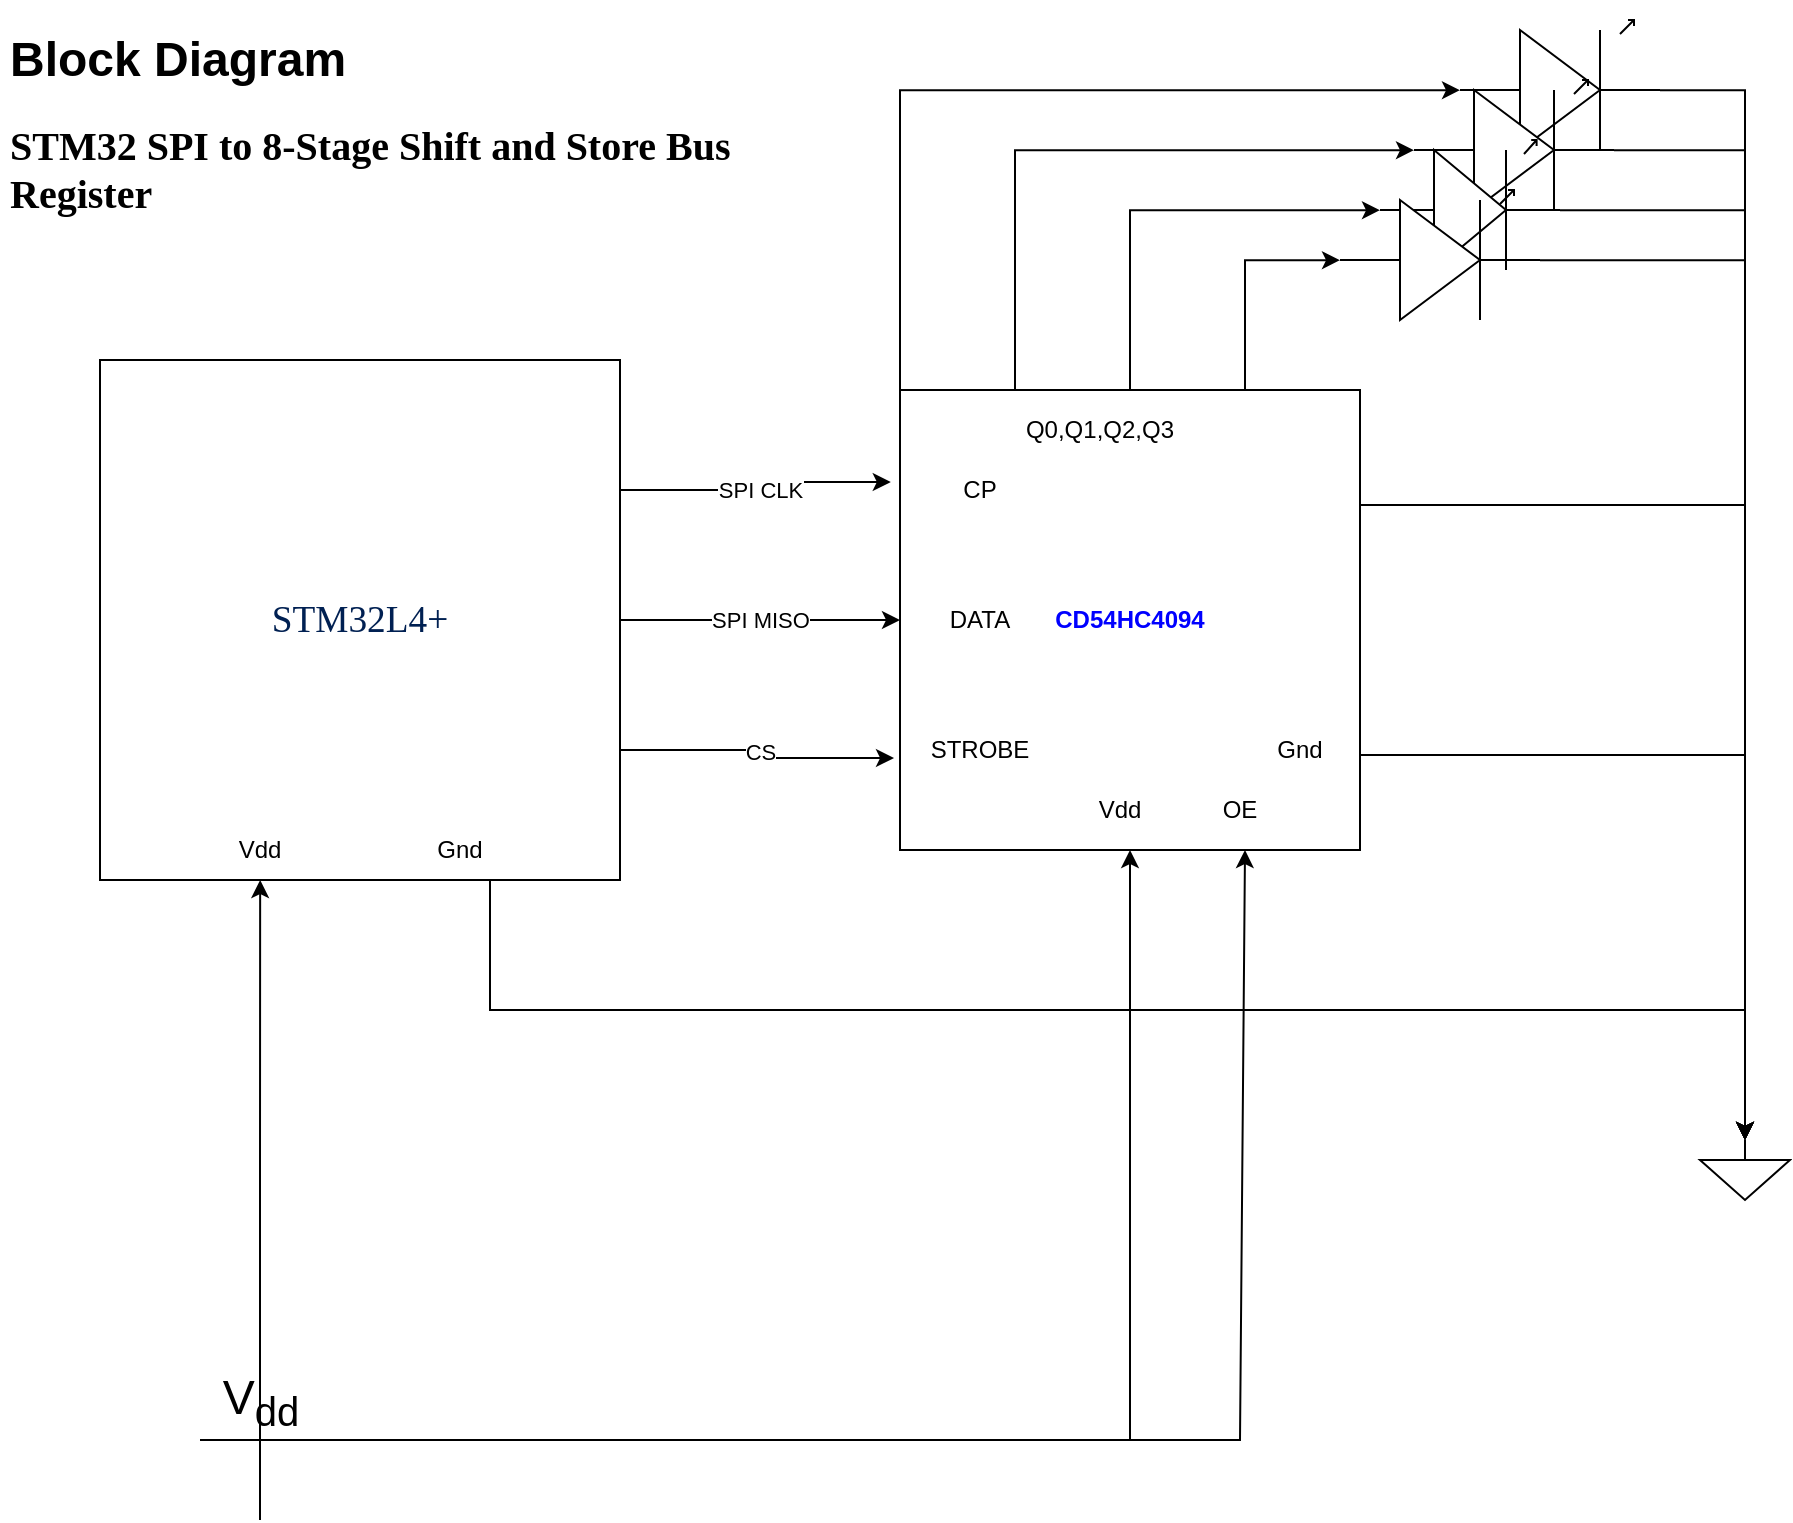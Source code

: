 <mxfile version="20.5.3" type="device"><diagram id="1lDEmleNcsLaD83KABpv" name="Page-1"><mxGraphModel dx="1234" dy="741" grid="1" gridSize="10" guides="1" tooltips="1" connect="1" arrows="1" fold="1" page="1" pageScale="1" pageWidth="827" pageHeight="1169" math="0" shadow="0"><root><mxCell id="0"/><mxCell id="1" parent="0"/><mxCell id="blFctkzXHhKDraAH3vDZ-8" value="SPI MISO" style="edgeStyle=orthogonalEdgeStyle;rounded=0;orthogonalLoop=1;jettySize=auto;html=1;exitX=1;exitY=0.5;exitDx=0;exitDy=0;entryX=0;entryY=0.5;entryDx=0;entryDy=0;" parent="1" source="blFctkzXHhKDraAH3vDZ-1" target="blFctkzXHhKDraAH3vDZ-4" edge="1"><mxGeometry relative="1" as="geometry"/></mxCell><mxCell id="blFctkzXHhKDraAH3vDZ-9" value="SPI CLK" style="edgeStyle=orthogonalEdgeStyle;rounded=0;orthogonalLoop=1;jettySize=auto;html=1;exitX=1;exitY=0.25;exitDx=0;exitDy=0;entryX=-0.02;entryY=0.2;entryDx=0;entryDy=0;entryPerimeter=0;" parent="1" source="blFctkzXHhKDraAH3vDZ-1" target="blFctkzXHhKDraAH3vDZ-4" edge="1"><mxGeometry relative="1" as="geometry"/></mxCell><mxCell id="blFctkzXHhKDraAH3vDZ-10" value="CS" style="edgeStyle=orthogonalEdgeStyle;rounded=0;orthogonalLoop=1;jettySize=auto;html=1;exitX=1;exitY=0.75;exitDx=0;exitDy=0;entryX=-0.013;entryY=0.8;entryDx=0;entryDy=0;entryPerimeter=0;" parent="1" source="blFctkzXHhKDraAH3vDZ-1" target="blFctkzXHhKDraAH3vDZ-4" edge="1"><mxGeometry relative="1" as="geometry"/></mxCell><mxCell id="blFctkzXHhKDraAH3vDZ-46" style="edgeStyle=orthogonalEdgeStyle;rounded=0;orthogonalLoop=1;jettySize=auto;html=1;exitX=0.75;exitY=1;exitDx=0;exitDy=0;entryX=0.5;entryY=0;entryDx=0;entryDy=0;entryPerimeter=0;" parent="1" source="blFctkzXHhKDraAH3vDZ-1" target="blFctkzXHhKDraAH3vDZ-29" edge="1"><mxGeometry relative="1" as="geometry"/></mxCell><mxCell id="blFctkzXHhKDraAH3vDZ-1" value="&lt;div style=&quot;text-align: start;&quot; title=&quot;Page 1&quot; class=&quot;page&quot;&gt;&lt;div style=&quot;background-color: rgb(255, 255, 255);&quot; class=&quot;section&quot;&gt;&lt;div class=&quot;layoutArea&quot;&gt;&lt;div class=&quot;column&quot;&gt;&lt;p&gt;&lt;span style=&quot;font-size: 14pt; font-family: ArialMT; color: rgb(0, 32, 82);&quot;&gt;STM32L4+&lt;/span&gt;&lt;/p&gt;&lt;/div&gt;&lt;/div&gt;&lt;/div&gt;&lt;/div&gt;" style="whiteSpace=wrap;html=1;aspect=fixed;" parent="1" vertex="1"><mxGeometry x="70" y="180" width="260" height="260" as="geometry"/></mxCell><mxCell id="blFctkzXHhKDraAH3vDZ-25" style="edgeStyle=orthogonalEdgeStyle;rounded=0;orthogonalLoop=1;jettySize=auto;html=1;exitX=0;exitY=0;exitDx=0;exitDy=0;entryX=0;entryY=0.54;entryDx=0;entryDy=0;entryPerimeter=0;" parent="1" source="blFctkzXHhKDraAH3vDZ-4" target="blFctkzXHhKDraAH3vDZ-21" edge="1"><mxGeometry relative="1" as="geometry"/></mxCell><mxCell id="blFctkzXHhKDraAH3vDZ-26" style="edgeStyle=orthogonalEdgeStyle;rounded=0;orthogonalLoop=1;jettySize=auto;html=1;exitX=0.25;exitY=0;exitDx=0;exitDy=0;entryX=0;entryY=0.54;entryDx=0;entryDy=0;entryPerimeter=0;" parent="1" source="blFctkzXHhKDraAH3vDZ-4" target="blFctkzXHhKDraAH3vDZ-22" edge="1"><mxGeometry relative="1" as="geometry"/></mxCell><mxCell id="blFctkzXHhKDraAH3vDZ-27" style="edgeStyle=orthogonalEdgeStyle;rounded=0;orthogonalLoop=1;jettySize=auto;html=1;exitX=0.5;exitY=0;exitDx=0;exitDy=0;entryX=0;entryY=0.54;entryDx=0;entryDy=0;entryPerimeter=0;" parent="1" source="blFctkzXHhKDraAH3vDZ-4" target="blFctkzXHhKDraAH3vDZ-23" edge="1"><mxGeometry relative="1" as="geometry"/></mxCell><mxCell id="blFctkzXHhKDraAH3vDZ-28" style="edgeStyle=orthogonalEdgeStyle;rounded=0;orthogonalLoop=1;jettySize=auto;html=1;exitX=0.75;exitY=0;exitDx=0;exitDy=0;entryX=0;entryY=0.54;entryDx=0;entryDy=0;entryPerimeter=0;" parent="1" source="blFctkzXHhKDraAH3vDZ-4" target="blFctkzXHhKDraAH3vDZ-24" edge="1"><mxGeometry relative="1" as="geometry"/></mxCell><mxCell id="blFctkzXHhKDraAH3vDZ-43" style="edgeStyle=orthogonalEdgeStyle;rounded=0;orthogonalLoop=1;jettySize=auto;html=1;exitX=1;exitY=0.25;exitDx=0;exitDy=0;" parent="1" source="blFctkzXHhKDraAH3vDZ-4" target="blFctkzXHhKDraAH3vDZ-29" edge="1"><mxGeometry relative="1" as="geometry"/></mxCell><mxCell id="blFctkzXHhKDraAH3vDZ-4" value="&lt;span style=&quot;color: rgb(0, 0, 255); font-family: Arial; font-weight: 700; text-align: start;&quot;&gt;CD54HC4094&lt;/span&gt;" style="whiteSpace=wrap;html=1;aspect=fixed;" parent="1" vertex="1"><mxGeometry x="470" y="195" width="230" height="230" as="geometry"/></mxCell><mxCell id="blFctkzXHhKDraAH3vDZ-11" value="STROBE" style="text;html=1;strokeColor=none;fillColor=none;align=center;verticalAlign=middle;whiteSpace=wrap;rounded=0;" parent="1" vertex="1"><mxGeometry x="480" y="370" width="60" height="10" as="geometry"/></mxCell><mxCell id="blFctkzXHhKDraAH3vDZ-12" value="CP" style="text;html=1;strokeColor=none;fillColor=none;align=center;verticalAlign=middle;whiteSpace=wrap;rounded=0;" parent="1" vertex="1"><mxGeometry x="480" y="240" width="60" height="10" as="geometry"/></mxCell><mxCell id="blFctkzXHhKDraAH3vDZ-19" value="DATA" style="text;html=1;strokeColor=none;fillColor=none;align=center;verticalAlign=middle;whiteSpace=wrap;rounded=0;" parent="1" vertex="1"><mxGeometry x="480" y="305" width="60" height="10" as="geometry"/></mxCell><mxCell id="blFctkzXHhKDraAH3vDZ-40" style="edgeStyle=orthogonalEdgeStyle;rounded=0;orthogonalLoop=1;jettySize=auto;html=1;exitX=1;exitY=0.54;exitDx=0;exitDy=0;exitPerimeter=0;entryX=0.5;entryY=0;entryDx=0;entryDy=0;entryPerimeter=0;" parent="1" source="blFctkzXHhKDraAH3vDZ-21" target="blFctkzXHhKDraAH3vDZ-29" edge="1"><mxGeometry relative="1" as="geometry"/></mxCell><mxCell id="blFctkzXHhKDraAH3vDZ-21" value="" style="verticalLabelPosition=bottom;shadow=0;dashed=0;align=center;html=1;verticalAlign=top;shape=mxgraph.electrical.opto_electronics.led_1;pointerEvents=1;" parent="1" vertex="1"><mxGeometry x="750" y="10" width="100" height="65" as="geometry"/></mxCell><mxCell id="blFctkzXHhKDraAH3vDZ-39" style="edgeStyle=orthogonalEdgeStyle;rounded=0;orthogonalLoop=1;jettySize=auto;html=1;exitX=1;exitY=0.54;exitDx=0;exitDy=0;exitPerimeter=0;entryX=0.5;entryY=0;entryDx=0;entryDy=0;entryPerimeter=0;" parent="1" source="blFctkzXHhKDraAH3vDZ-22" target="blFctkzXHhKDraAH3vDZ-29" edge="1"><mxGeometry relative="1" as="geometry"/></mxCell><mxCell id="blFctkzXHhKDraAH3vDZ-22" value="" style="verticalLabelPosition=bottom;shadow=0;dashed=0;align=center;html=1;verticalAlign=top;shape=mxgraph.electrical.opto_electronics.led_1;pointerEvents=1;" parent="1" vertex="1"><mxGeometry x="727" y="40" width="100" height="65" as="geometry"/></mxCell><mxCell id="blFctkzXHhKDraAH3vDZ-36" style="edgeStyle=orthogonalEdgeStyle;rounded=0;orthogonalLoop=1;jettySize=auto;html=1;exitX=1;exitY=0.54;exitDx=0;exitDy=0;exitPerimeter=0;entryX=0.5;entryY=0;entryDx=0;entryDy=0;entryPerimeter=0;" parent="1" source="blFctkzXHhKDraAH3vDZ-23" target="blFctkzXHhKDraAH3vDZ-29" edge="1"><mxGeometry relative="1" as="geometry"/></mxCell><mxCell id="blFctkzXHhKDraAH3vDZ-23" value="" style="verticalLabelPosition=bottom;shadow=0;dashed=0;align=center;html=1;verticalAlign=top;shape=mxgraph.electrical.opto_electronics.led_1;pointerEvents=1;" parent="1" vertex="1"><mxGeometry x="710" y="70" width="90" height="65" as="geometry"/></mxCell><mxCell id="blFctkzXHhKDraAH3vDZ-33" style="edgeStyle=orthogonalEdgeStyle;rounded=0;orthogonalLoop=1;jettySize=auto;html=1;exitX=1;exitY=0.54;exitDx=0;exitDy=0;exitPerimeter=0;entryX=0.5;entryY=0;entryDx=0;entryDy=0;entryPerimeter=0;" parent="1" source="blFctkzXHhKDraAH3vDZ-24" target="blFctkzXHhKDraAH3vDZ-29" edge="1"><mxGeometry relative="1" as="geometry"/></mxCell><mxCell id="blFctkzXHhKDraAH3vDZ-24" value="" style="verticalLabelPosition=bottom;shadow=0;dashed=0;align=center;html=1;verticalAlign=top;shape=mxgraph.electrical.opto_electronics.led_1;pointerEvents=1;" parent="1" vertex="1"><mxGeometry x="690" y="95" width="100" height="65" as="geometry"/></mxCell><mxCell id="blFctkzXHhKDraAH3vDZ-29" value="" style="pointerEvents=1;verticalLabelPosition=bottom;shadow=0;dashed=0;align=center;html=1;verticalAlign=top;shape=mxgraph.electrical.signal_sources.signal_ground;" parent="1" vertex="1"><mxGeometry x="870" y="570" width="45" height="30" as="geometry"/></mxCell><mxCell id="blFctkzXHhKDraAH3vDZ-48" value="Q0,Q1,Q2,Q3" style="text;html=1;strokeColor=none;fillColor=none;align=center;verticalAlign=middle;whiteSpace=wrap;rounded=0;" parent="1" vertex="1"><mxGeometry x="490" y="200" width="160" height="30" as="geometry"/></mxCell><mxCell id="blFctkzXHhKDraAH3vDZ-49" value="&lt;h1&gt;Block Diagram&lt;/h1&gt;&lt;div&gt;&lt;div title=&quot;Page 1&quot; class=&quot;page&quot;&gt;&lt;div style=&quot;background-color: rgb(255, 255, 255);&quot; class=&quot;section&quot;&gt;&lt;div class=&quot;layoutArea&quot;&gt;&lt;div class=&quot;column&quot;&gt;&lt;p&gt;&lt;span style=&quot;font-size: 15pt; font-family: ArialNarrow; font-weight: 700;&quot;&gt;STM32 SPI to 8-Stage Shift and Store Bus Register&lt;/span&gt;&lt;/p&gt;&lt;/div&gt;&lt;/div&gt;&lt;/div&gt;&lt;/div&gt;&lt;/div&gt;" style="text;html=1;strokeColor=none;fillColor=none;spacing=5;spacingTop=-20;whiteSpace=wrap;overflow=hidden;rounded=0;" parent="1" vertex="1"><mxGeometry x="20" y="10" width="380" height="120" as="geometry"/></mxCell><mxCell id="blFctkzXHhKDraAH3vDZ-62" style="edgeStyle=orthogonalEdgeStyle;rounded=0;orthogonalLoop=1;jettySize=auto;html=1;" parent="1" target="blFctkzXHhKDraAH3vDZ-4" edge="1"><mxGeometry relative="1" as="geometry"><Array as="points"><mxPoint x="585" y="720"/></Array><mxPoint x="180" y="720" as="sourcePoint"/></mxGeometry></mxCell><mxCell id="blFctkzXHhKDraAH3vDZ-63" value="Vdd" style="text;html=1;strokeColor=none;fillColor=none;align=center;verticalAlign=middle;whiteSpace=wrap;rounded=0;" parent="1" vertex="1"><mxGeometry x="550" y="400" width="60" height="10" as="geometry"/></mxCell><mxCell id="blFctkzXHhKDraAH3vDZ-67" value="OE" style="text;html=1;strokeColor=none;fillColor=none;align=center;verticalAlign=middle;whiteSpace=wrap;rounded=0;" parent="1" vertex="1"><mxGeometry x="610" y="400" width="60" height="10" as="geometry"/></mxCell><mxCell id="blFctkzXHhKDraAH3vDZ-84" value="" style="endArrow=classic;html=1;rounded=0;entryX=0.75;entryY=1;entryDx=0;entryDy=0;exitX=1;exitY=1;exitDx=0;exitDy=0;exitPerimeter=0;" parent="1" source="6TPY9r4baFkRaX6bw1QW-5" target="blFctkzXHhKDraAH3vDZ-4" edge="1"><mxGeometry width="50" height="50" relative="1" as="geometry"><mxPoint x="134.01" y="721.12" as="sourcePoint"/><mxPoint x="510" y="530" as="targetPoint"/><Array as="points"><mxPoint x="640" y="720"/></Array></mxGeometry></mxCell><mxCell id="6TPY9r4baFkRaX6bw1QW-12" style="edgeStyle=orthogonalEdgeStyle;rounded=0;orthogonalLoop=1;jettySize=auto;html=1;entryX=0.308;entryY=1;entryDx=0;entryDy=0;entryPerimeter=0;" edge="1" parent="1" source="6TPY9r4baFkRaX6bw1QW-5" target="blFctkzXHhKDraAH3vDZ-1"><mxGeometry relative="1" as="geometry"/></mxCell><mxCell id="6TPY9r4baFkRaX6bw1QW-5" value="V&lt;sub&gt;dd&lt;/sub&gt;" style="verticalLabelPosition=top;verticalAlign=bottom;shape=mxgraph.electrical.signal_sources.vdd;shadow=0;dashed=0;align=center;strokeWidth=1;fontSize=24;html=1;flipV=1;" vertex="1" parent="1"><mxGeometry x="120" y="720" width="60" height="40" as="geometry"/></mxCell><mxCell id="6TPY9r4baFkRaX6bw1QW-6" value="Vdd" style="text;html=1;strokeColor=none;fillColor=none;align=center;verticalAlign=middle;whiteSpace=wrap;rounded=0;" vertex="1" parent="1"><mxGeometry x="120" y="420" width="60" height="10" as="geometry"/></mxCell><mxCell id="6TPY9r4baFkRaX6bw1QW-7" value="Gnd" style="text;html=1;strokeColor=none;fillColor=none;align=center;verticalAlign=middle;whiteSpace=wrap;rounded=0;" vertex="1" parent="1"><mxGeometry x="220" y="420" width="60" height="10" as="geometry"/></mxCell><mxCell id="6TPY9r4baFkRaX6bw1QW-9" style="edgeStyle=orthogonalEdgeStyle;rounded=0;orthogonalLoop=1;jettySize=auto;html=1;exitX=1;exitY=0.75;exitDx=0;exitDy=0;entryX=0.5;entryY=0;entryDx=0;entryDy=0;entryPerimeter=0;" edge="1" parent="1" source="6TPY9r4baFkRaX6bw1QW-8" target="blFctkzXHhKDraAH3vDZ-29"><mxGeometry relative="1" as="geometry"/></mxCell><mxCell id="6TPY9r4baFkRaX6bw1QW-8" value="Gnd" style="text;html=1;strokeColor=none;fillColor=none;align=center;verticalAlign=middle;whiteSpace=wrap;rounded=0;" vertex="1" parent="1"><mxGeometry x="640" y="370" width="60" height="10" as="geometry"/></mxCell></root></mxGraphModel></diagram></mxfile>